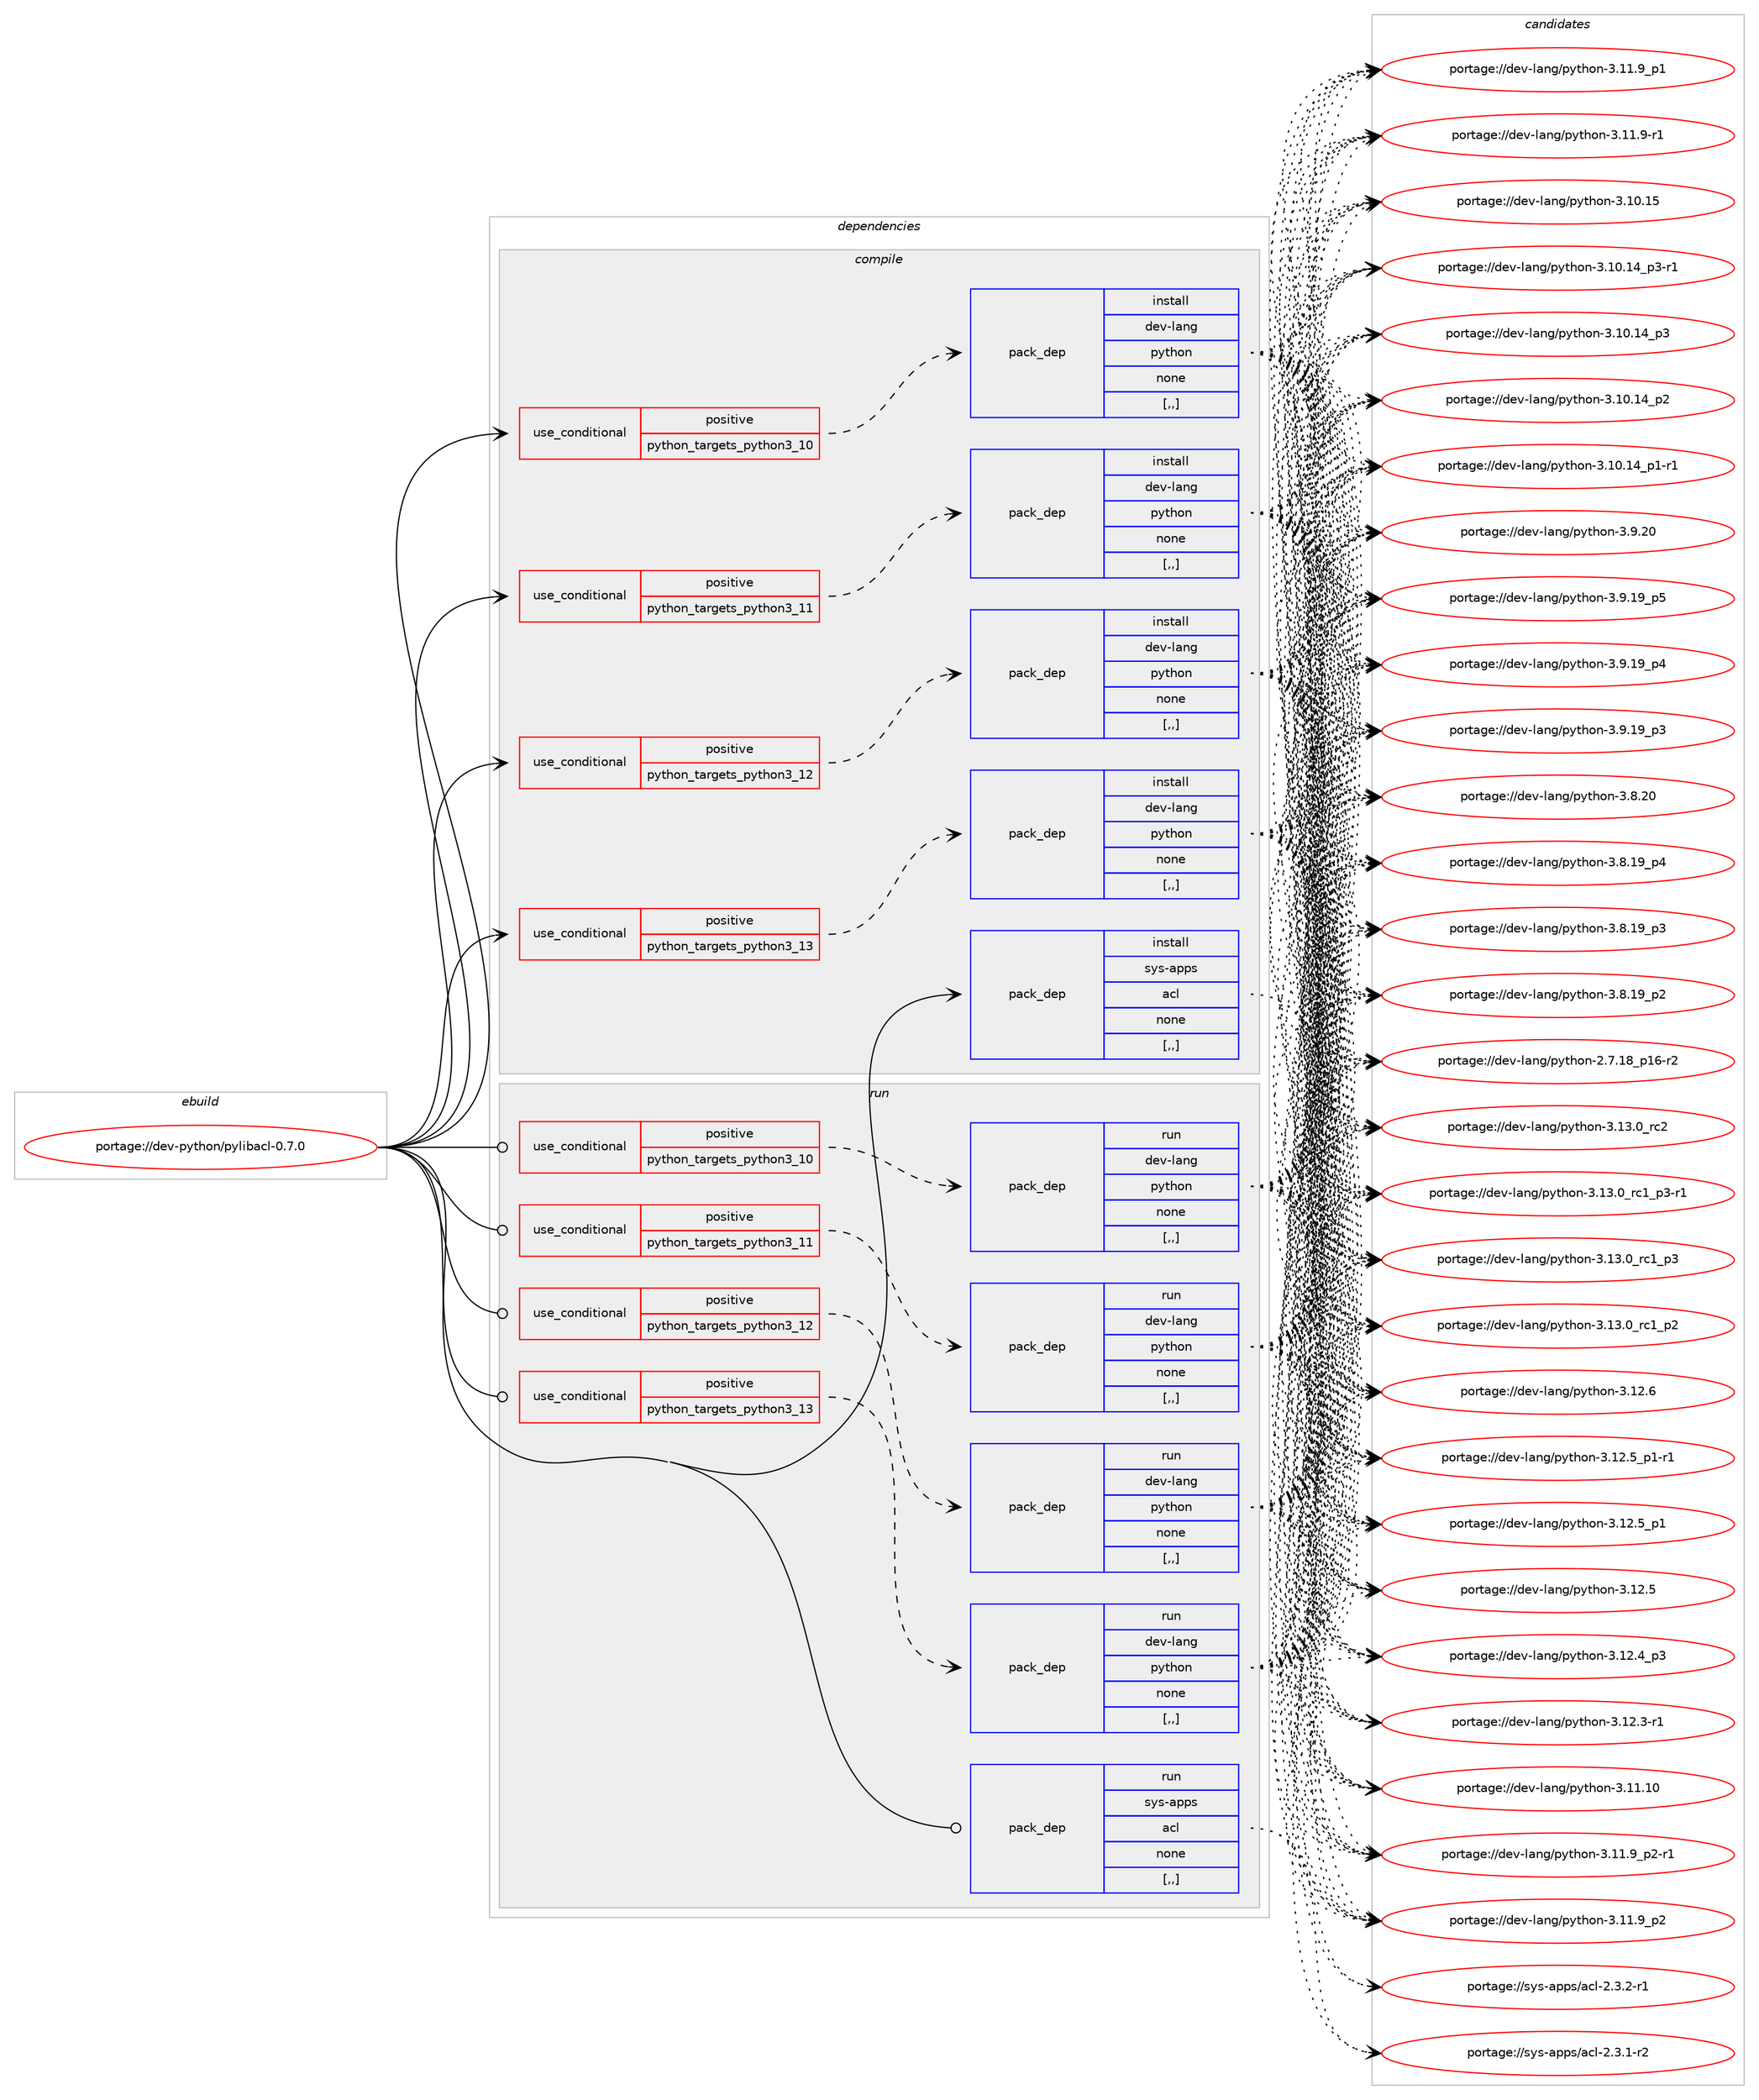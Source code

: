 digraph prolog {

# *************
# Graph options
# *************

newrank=true;
concentrate=true;
compound=true;
graph [rankdir=LR,fontname=Helvetica,fontsize=10,ranksep=1.5];#, ranksep=2.5, nodesep=0.2];
edge  [arrowhead=vee];
node  [fontname=Helvetica,fontsize=10];

# **********
# The ebuild
# **********

subgraph cluster_leftcol {
color=gray;
label=<<i>ebuild</i>>;
id [label="portage://dev-python/pylibacl-0.7.0", color=red, width=4, href="../dev-python/pylibacl-0.7.0.svg"];
}

# ****************
# The dependencies
# ****************

subgraph cluster_midcol {
color=gray;
label=<<i>dependencies</i>>;
subgraph cluster_compile {
fillcolor="#eeeeee";
style=filled;
label=<<i>compile</i>>;
subgraph cond167613 {
dependency651881 [label=<<TABLE BORDER="0" CELLBORDER="1" CELLSPACING="0" CELLPADDING="4"><TR><TD ROWSPAN="3" CELLPADDING="10">use_conditional</TD></TR><TR><TD>positive</TD></TR><TR><TD>python_targets_python3_10</TD></TR></TABLE>>, shape=none, color=red];
subgraph pack479439 {
dependency651882 [label=<<TABLE BORDER="0" CELLBORDER="1" CELLSPACING="0" CELLPADDING="4" WIDTH="220"><TR><TD ROWSPAN="6" CELLPADDING="30">pack_dep</TD></TR><TR><TD WIDTH="110">install</TD></TR><TR><TD>dev-lang</TD></TR><TR><TD>python</TD></TR><TR><TD>none</TD></TR><TR><TD>[,,]</TD></TR></TABLE>>, shape=none, color=blue];
}
dependency651881:e -> dependency651882:w [weight=20,style="dashed",arrowhead="vee"];
}
id:e -> dependency651881:w [weight=20,style="solid",arrowhead="vee"];
subgraph cond167614 {
dependency651883 [label=<<TABLE BORDER="0" CELLBORDER="1" CELLSPACING="0" CELLPADDING="4"><TR><TD ROWSPAN="3" CELLPADDING="10">use_conditional</TD></TR><TR><TD>positive</TD></TR><TR><TD>python_targets_python3_11</TD></TR></TABLE>>, shape=none, color=red];
subgraph pack479440 {
dependency651884 [label=<<TABLE BORDER="0" CELLBORDER="1" CELLSPACING="0" CELLPADDING="4" WIDTH="220"><TR><TD ROWSPAN="6" CELLPADDING="30">pack_dep</TD></TR><TR><TD WIDTH="110">install</TD></TR><TR><TD>dev-lang</TD></TR><TR><TD>python</TD></TR><TR><TD>none</TD></TR><TR><TD>[,,]</TD></TR></TABLE>>, shape=none, color=blue];
}
dependency651883:e -> dependency651884:w [weight=20,style="dashed",arrowhead="vee"];
}
id:e -> dependency651883:w [weight=20,style="solid",arrowhead="vee"];
subgraph cond167615 {
dependency651885 [label=<<TABLE BORDER="0" CELLBORDER="1" CELLSPACING="0" CELLPADDING="4"><TR><TD ROWSPAN="3" CELLPADDING="10">use_conditional</TD></TR><TR><TD>positive</TD></TR><TR><TD>python_targets_python3_12</TD></TR></TABLE>>, shape=none, color=red];
subgraph pack479441 {
dependency651886 [label=<<TABLE BORDER="0" CELLBORDER="1" CELLSPACING="0" CELLPADDING="4" WIDTH="220"><TR><TD ROWSPAN="6" CELLPADDING="30">pack_dep</TD></TR><TR><TD WIDTH="110">install</TD></TR><TR><TD>dev-lang</TD></TR><TR><TD>python</TD></TR><TR><TD>none</TD></TR><TR><TD>[,,]</TD></TR></TABLE>>, shape=none, color=blue];
}
dependency651885:e -> dependency651886:w [weight=20,style="dashed",arrowhead="vee"];
}
id:e -> dependency651885:w [weight=20,style="solid",arrowhead="vee"];
subgraph cond167616 {
dependency651887 [label=<<TABLE BORDER="0" CELLBORDER="1" CELLSPACING="0" CELLPADDING="4"><TR><TD ROWSPAN="3" CELLPADDING="10">use_conditional</TD></TR><TR><TD>positive</TD></TR><TR><TD>python_targets_python3_13</TD></TR></TABLE>>, shape=none, color=red];
subgraph pack479442 {
dependency651888 [label=<<TABLE BORDER="0" CELLBORDER="1" CELLSPACING="0" CELLPADDING="4" WIDTH="220"><TR><TD ROWSPAN="6" CELLPADDING="30">pack_dep</TD></TR><TR><TD WIDTH="110">install</TD></TR><TR><TD>dev-lang</TD></TR><TR><TD>python</TD></TR><TR><TD>none</TD></TR><TR><TD>[,,]</TD></TR></TABLE>>, shape=none, color=blue];
}
dependency651887:e -> dependency651888:w [weight=20,style="dashed",arrowhead="vee"];
}
id:e -> dependency651887:w [weight=20,style="solid",arrowhead="vee"];
subgraph pack479443 {
dependency651889 [label=<<TABLE BORDER="0" CELLBORDER="1" CELLSPACING="0" CELLPADDING="4" WIDTH="220"><TR><TD ROWSPAN="6" CELLPADDING="30">pack_dep</TD></TR><TR><TD WIDTH="110">install</TD></TR><TR><TD>sys-apps</TD></TR><TR><TD>acl</TD></TR><TR><TD>none</TD></TR><TR><TD>[,,]</TD></TR></TABLE>>, shape=none, color=blue];
}
id:e -> dependency651889:w [weight=20,style="solid",arrowhead="vee"];
}
subgraph cluster_compileandrun {
fillcolor="#eeeeee";
style=filled;
label=<<i>compile and run</i>>;
}
subgraph cluster_run {
fillcolor="#eeeeee";
style=filled;
label=<<i>run</i>>;
subgraph cond167617 {
dependency651890 [label=<<TABLE BORDER="0" CELLBORDER="1" CELLSPACING="0" CELLPADDING="4"><TR><TD ROWSPAN="3" CELLPADDING="10">use_conditional</TD></TR><TR><TD>positive</TD></TR><TR><TD>python_targets_python3_10</TD></TR></TABLE>>, shape=none, color=red];
subgraph pack479444 {
dependency651891 [label=<<TABLE BORDER="0" CELLBORDER="1" CELLSPACING="0" CELLPADDING="4" WIDTH="220"><TR><TD ROWSPAN="6" CELLPADDING="30">pack_dep</TD></TR><TR><TD WIDTH="110">run</TD></TR><TR><TD>dev-lang</TD></TR><TR><TD>python</TD></TR><TR><TD>none</TD></TR><TR><TD>[,,]</TD></TR></TABLE>>, shape=none, color=blue];
}
dependency651890:e -> dependency651891:w [weight=20,style="dashed",arrowhead="vee"];
}
id:e -> dependency651890:w [weight=20,style="solid",arrowhead="odot"];
subgraph cond167618 {
dependency651892 [label=<<TABLE BORDER="0" CELLBORDER="1" CELLSPACING="0" CELLPADDING="4"><TR><TD ROWSPAN="3" CELLPADDING="10">use_conditional</TD></TR><TR><TD>positive</TD></TR><TR><TD>python_targets_python3_11</TD></TR></TABLE>>, shape=none, color=red];
subgraph pack479445 {
dependency651893 [label=<<TABLE BORDER="0" CELLBORDER="1" CELLSPACING="0" CELLPADDING="4" WIDTH="220"><TR><TD ROWSPAN="6" CELLPADDING="30">pack_dep</TD></TR><TR><TD WIDTH="110">run</TD></TR><TR><TD>dev-lang</TD></TR><TR><TD>python</TD></TR><TR><TD>none</TD></TR><TR><TD>[,,]</TD></TR></TABLE>>, shape=none, color=blue];
}
dependency651892:e -> dependency651893:w [weight=20,style="dashed",arrowhead="vee"];
}
id:e -> dependency651892:w [weight=20,style="solid",arrowhead="odot"];
subgraph cond167619 {
dependency651894 [label=<<TABLE BORDER="0" CELLBORDER="1" CELLSPACING="0" CELLPADDING="4"><TR><TD ROWSPAN="3" CELLPADDING="10">use_conditional</TD></TR><TR><TD>positive</TD></TR><TR><TD>python_targets_python3_12</TD></TR></TABLE>>, shape=none, color=red];
subgraph pack479446 {
dependency651895 [label=<<TABLE BORDER="0" CELLBORDER="1" CELLSPACING="0" CELLPADDING="4" WIDTH="220"><TR><TD ROWSPAN="6" CELLPADDING="30">pack_dep</TD></TR><TR><TD WIDTH="110">run</TD></TR><TR><TD>dev-lang</TD></TR><TR><TD>python</TD></TR><TR><TD>none</TD></TR><TR><TD>[,,]</TD></TR></TABLE>>, shape=none, color=blue];
}
dependency651894:e -> dependency651895:w [weight=20,style="dashed",arrowhead="vee"];
}
id:e -> dependency651894:w [weight=20,style="solid",arrowhead="odot"];
subgraph cond167620 {
dependency651896 [label=<<TABLE BORDER="0" CELLBORDER="1" CELLSPACING="0" CELLPADDING="4"><TR><TD ROWSPAN="3" CELLPADDING="10">use_conditional</TD></TR><TR><TD>positive</TD></TR><TR><TD>python_targets_python3_13</TD></TR></TABLE>>, shape=none, color=red];
subgraph pack479447 {
dependency651897 [label=<<TABLE BORDER="0" CELLBORDER="1" CELLSPACING="0" CELLPADDING="4" WIDTH="220"><TR><TD ROWSPAN="6" CELLPADDING="30">pack_dep</TD></TR><TR><TD WIDTH="110">run</TD></TR><TR><TD>dev-lang</TD></TR><TR><TD>python</TD></TR><TR><TD>none</TD></TR><TR><TD>[,,]</TD></TR></TABLE>>, shape=none, color=blue];
}
dependency651896:e -> dependency651897:w [weight=20,style="dashed",arrowhead="vee"];
}
id:e -> dependency651896:w [weight=20,style="solid",arrowhead="odot"];
subgraph pack479448 {
dependency651898 [label=<<TABLE BORDER="0" CELLBORDER="1" CELLSPACING="0" CELLPADDING="4" WIDTH="220"><TR><TD ROWSPAN="6" CELLPADDING="30">pack_dep</TD></TR><TR><TD WIDTH="110">run</TD></TR><TR><TD>sys-apps</TD></TR><TR><TD>acl</TD></TR><TR><TD>none</TD></TR><TR><TD>[,,]</TD></TR></TABLE>>, shape=none, color=blue];
}
id:e -> dependency651898:w [weight=20,style="solid",arrowhead="odot"];
}
}

# **************
# The candidates
# **************

subgraph cluster_choices {
rank=same;
color=gray;
label=<<i>candidates</i>>;

subgraph choice479439 {
color=black;
nodesep=1;
choice10010111845108971101034711212111610411111045514649514648951149950 [label="portage://dev-lang/python-3.13.0_rc2", color=red, width=4,href="../dev-lang/python-3.13.0_rc2.svg"];
choice1001011184510897110103471121211161041111104551464951464895114994995112514511449 [label="portage://dev-lang/python-3.13.0_rc1_p3-r1", color=red, width=4,href="../dev-lang/python-3.13.0_rc1_p3-r1.svg"];
choice100101118451089711010347112121116104111110455146495146489511499499511251 [label="portage://dev-lang/python-3.13.0_rc1_p3", color=red, width=4,href="../dev-lang/python-3.13.0_rc1_p3.svg"];
choice100101118451089711010347112121116104111110455146495146489511499499511250 [label="portage://dev-lang/python-3.13.0_rc1_p2", color=red, width=4,href="../dev-lang/python-3.13.0_rc1_p2.svg"];
choice10010111845108971101034711212111610411111045514649504654 [label="portage://dev-lang/python-3.12.6", color=red, width=4,href="../dev-lang/python-3.12.6.svg"];
choice1001011184510897110103471121211161041111104551464950465395112494511449 [label="portage://dev-lang/python-3.12.5_p1-r1", color=red, width=4,href="../dev-lang/python-3.12.5_p1-r1.svg"];
choice100101118451089711010347112121116104111110455146495046539511249 [label="portage://dev-lang/python-3.12.5_p1", color=red, width=4,href="../dev-lang/python-3.12.5_p1.svg"];
choice10010111845108971101034711212111610411111045514649504653 [label="portage://dev-lang/python-3.12.5", color=red, width=4,href="../dev-lang/python-3.12.5.svg"];
choice100101118451089711010347112121116104111110455146495046529511251 [label="portage://dev-lang/python-3.12.4_p3", color=red, width=4,href="../dev-lang/python-3.12.4_p3.svg"];
choice100101118451089711010347112121116104111110455146495046514511449 [label="portage://dev-lang/python-3.12.3-r1", color=red, width=4,href="../dev-lang/python-3.12.3-r1.svg"];
choice1001011184510897110103471121211161041111104551464949464948 [label="portage://dev-lang/python-3.11.10", color=red, width=4,href="../dev-lang/python-3.11.10.svg"];
choice1001011184510897110103471121211161041111104551464949465795112504511449 [label="portage://dev-lang/python-3.11.9_p2-r1", color=red, width=4,href="../dev-lang/python-3.11.9_p2-r1.svg"];
choice100101118451089711010347112121116104111110455146494946579511250 [label="portage://dev-lang/python-3.11.9_p2", color=red, width=4,href="../dev-lang/python-3.11.9_p2.svg"];
choice100101118451089711010347112121116104111110455146494946579511249 [label="portage://dev-lang/python-3.11.9_p1", color=red, width=4,href="../dev-lang/python-3.11.9_p1.svg"];
choice100101118451089711010347112121116104111110455146494946574511449 [label="portage://dev-lang/python-3.11.9-r1", color=red, width=4,href="../dev-lang/python-3.11.9-r1.svg"];
choice1001011184510897110103471121211161041111104551464948464953 [label="portage://dev-lang/python-3.10.15", color=red, width=4,href="../dev-lang/python-3.10.15.svg"];
choice100101118451089711010347112121116104111110455146494846495295112514511449 [label="portage://dev-lang/python-3.10.14_p3-r1", color=red, width=4,href="../dev-lang/python-3.10.14_p3-r1.svg"];
choice10010111845108971101034711212111610411111045514649484649529511251 [label="portage://dev-lang/python-3.10.14_p3", color=red, width=4,href="../dev-lang/python-3.10.14_p3.svg"];
choice10010111845108971101034711212111610411111045514649484649529511250 [label="portage://dev-lang/python-3.10.14_p2", color=red, width=4,href="../dev-lang/python-3.10.14_p2.svg"];
choice100101118451089711010347112121116104111110455146494846495295112494511449 [label="portage://dev-lang/python-3.10.14_p1-r1", color=red, width=4,href="../dev-lang/python-3.10.14_p1-r1.svg"];
choice10010111845108971101034711212111610411111045514657465048 [label="portage://dev-lang/python-3.9.20", color=red, width=4,href="../dev-lang/python-3.9.20.svg"];
choice100101118451089711010347112121116104111110455146574649579511253 [label="portage://dev-lang/python-3.9.19_p5", color=red, width=4,href="../dev-lang/python-3.9.19_p5.svg"];
choice100101118451089711010347112121116104111110455146574649579511252 [label="portage://dev-lang/python-3.9.19_p4", color=red, width=4,href="../dev-lang/python-3.9.19_p4.svg"];
choice100101118451089711010347112121116104111110455146574649579511251 [label="portage://dev-lang/python-3.9.19_p3", color=red, width=4,href="../dev-lang/python-3.9.19_p3.svg"];
choice10010111845108971101034711212111610411111045514656465048 [label="portage://dev-lang/python-3.8.20", color=red, width=4,href="../dev-lang/python-3.8.20.svg"];
choice100101118451089711010347112121116104111110455146564649579511252 [label="portage://dev-lang/python-3.8.19_p4", color=red, width=4,href="../dev-lang/python-3.8.19_p4.svg"];
choice100101118451089711010347112121116104111110455146564649579511251 [label="portage://dev-lang/python-3.8.19_p3", color=red, width=4,href="../dev-lang/python-3.8.19_p3.svg"];
choice100101118451089711010347112121116104111110455146564649579511250 [label="portage://dev-lang/python-3.8.19_p2", color=red, width=4,href="../dev-lang/python-3.8.19_p2.svg"];
choice100101118451089711010347112121116104111110455046554649569511249544511450 [label="portage://dev-lang/python-2.7.18_p16-r2", color=red, width=4,href="../dev-lang/python-2.7.18_p16-r2.svg"];
dependency651882:e -> choice10010111845108971101034711212111610411111045514649514648951149950:w [style=dotted,weight="100"];
dependency651882:e -> choice1001011184510897110103471121211161041111104551464951464895114994995112514511449:w [style=dotted,weight="100"];
dependency651882:e -> choice100101118451089711010347112121116104111110455146495146489511499499511251:w [style=dotted,weight="100"];
dependency651882:e -> choice100101118451089711010347112121116104111110455146495146489511499499511250:w [style=dotted,weight="100"];
dependency651882:e -> choice10010111845108971101034711212111610411111045514649504654:w [style=dotted,weight="100"];
dependency651882:e -> choice1001011184510897110103471121211161041111104551464950465395112494511449:w [style=dotted,weight="100"];
dependency651882:e -> choice100101118451089711010347112121116104111110455146495046539511249:w [style=dotted,weight="100"];
dependency651882:e -> choice10010111845108971101034711212111610411111045514649504653:w [style=dotted,weight="100"];
dependency651882:e -> choice100101118451089711010347112121116104111110455146495046529511251:w [style=dotted,weight="100"];
dependency651882:e -> choice100101118451089711010347112121116104111110455146495046514511449:w [style=dotted,weight="100"];
dependency651882:e -> choice1001011184510897110103471121211161041111104551464949464948:w [style=dotted,weight="100"];
dependency651882:e -> choice1001011184510897110103471121211161041111104551464949465795112504511449:w [style=dotted,weight="100"];
dependency651882:e -> choice100101118451089711010347112121116104111110455146494946579511250:w [style=dotted,weight="100"];
dependency651882:e -> choice100101118451089711010347112121116104111110455146494946579511249:w [style=dotted,weight="100"];
dependency651882:e -> choice100101118451089711010347112121116104111110455146494946574511449:w [style=dotted,weight="100"];
dependency651882:e -> choice1001011184510897110103471121211161041111104551464948464953:w [style=dotted,weight="100"];
dependency651882:e -> choice100101118451089711010347112121116104111110455146494846495295112514511449:w [style=dotted,weight="100"];
dependency651882:e -> choice10010111845108971101034711212111610411111045514649484649529511251:w [style=dotted,weight="100"];
dependency651882:e -> choice10010111845108971101034711212111610411111045514649484649529511250:w [style=dotted,weight="100"];
dependency651882:e -> choice100101118451089711010347112121116104111110455146494846495295112494511449:w [style=dotted,weight="100"];
dependency651882:e -> choice10010111845108971101034711212111610411111045514657465048:w [style=dotted,weight="100"];
dependency651882:e -> choice100101118451089711010347112121116104111110455146574649579511253:w [style=dotted,weight="100"];
dependency651882:e -> choice100101118451089711010347112121116104111110455146574649579511252:w [style=dotted,weight="100"];
dependency651882:e -> choice100101118451089711010347112121116104111110455146574649579511251:w [style=dotted,weight="100"];
dependency651882:e -> choice10010111845108971101034711212111610411111045514656465048:w [style=dotted,weight="100"];
dependency651882:e -> choice100101118451089711010347112121116104111110455146564649579511252:w [style=dotted,weight="100"];
dependency651882:e -> choice100101118451089711010347112121116104111110455146564649579511251:w [style=dotted,weight="100"];
dependency651882:e -> choice100101118451089711010347112121116104111110455146564649579511250:w [style=dotted,weight="100"];
dependency651882:e -> choice100101118451089711010347112121116104111110455046554649569511249544511450:w [style=dotted,weight="100"];
}
subgraph choice479440 {
color=black;
nodesep=1;
choice10010111845108971101034711212111610411111045514649514648951149950 [label="portage://dev-lang/python-3.13.0_rc2", color=red, width=4,href="../dev-lang/python-3.13.0_rc2.svg"];
choice1001011184510897110103471121211161041111104551464951464895114994995112514511449 [label="portage://dev-lang/python-3.13.0_rc1_p3-r1", color=red, width=4,href="../dev-lang/python-3.13.0_rc1_p3-r1.svg"];
choice100101118451089711010347112121116104111110455146495146489511499499511251 [label="portage://dev-lang/python-3.13.0_rc1_p3", color=red, width=4,href="../dev-lang/python-3.13.0_rc1_p3.svg"];
choice100101118451089711010347112121116104111110455146495146489511499499511250 [label="portage://dev-lang/python-3.13.0_rc1_p2", color=red, width=4,href="../dev-lang/python-3.13.0_rc1_p2.svg"];
choice10010111845108971101034711212111610411111045514649504654 [label="portage://dev-lang/python-3.12.6", color=red, width=4,href="../dev-lang/python-3.12.6.svg"];
choice1001011184510897110103471121211161041111104551464950465395112494511449 [label="portage://dev-lang/python-3.12.5_p1-r1", color=red, width=4,href="../dev-lang/python-3.12.5_p1-r1.svg"];
choice100101118451089711010347112121116104111110455146495046539511249 [label="portage://dev-lang/python-3.12.5_p1", color=red, width=4,href="../dev-lang/python-3.12.5_p1.svg"];
choice10010111845108971101034711212111610411111045514649504653 [label="portage://dev-lang/python-3.12.5", color=red, width=4,href="../dev-lang/python-3.12.5.svg"];
choice100101118451089711010347112121116104111110455146495046529511251 [label="portage://dev-lang/python-3.12.4_p3", color=red, width=4,href="../dev-lang/python-3.12.4_p3.svg"];
choice100101118451089711010347112121116104111110455146495046514511449 [label="portage://dev-lang/python-3.12.3-r1", color=red, width=4,href="../dev-lang/python-3.12.3-r1.svg"];
choice1001011184510897110103471121211161041111104551464949464948 [label="portage://dev-lang/python-3.11.10", color=red, width=4,href="../dev-lang/python-3.11.10.svg"];
choice1001011184510897110103471121211161041111104551464949465795112504511449 [label="portage://dev-lang/python-3.11.9_p2-r1", color=red, width=4,href="../dev-lang/python-3.11.9_p2-r1.svg"];
choice100101118451089711010347112121116104111110455146494946579511250 [label="portage://dev-lang/python-3.11.9_p2", color=red, width=4,href="../dev-lang/python-3.11.9_p2.svg"];
choice100101118451089711010347112121116104111110455146494946579511249 [label="portage://dev-lang/python-3.11.9_p1", color=red, width=4,href="../dev-lang/python-3.11.9_p1.svg"];
choice100101118451089711010347112121116104111110455146494946574511449 [label="portage://dev-lang/python-3.11.9-r1", color=red, width=4,href="../dev-lang/python-3.11.9-r1.svg"];
choice1001011184510897110103471121211161041111104551464948464953 [label="portage://dev-lang/python-3.10.15", color=red, width=4,href="../dev-lang/python-3.10.15.svg"];
choice100101118451089711010347112121116104111110455146494846495295112514511449 [label="portage://dev-lang/python-3.10.14_p3-r1", color=red, width=4,href="../dev-lang/python-3.10.14_p3-r1.svg"];
choice10010111845108971101034711212111610411111045514649484649529511251 [label="portage://dev-lang/python-3.10.14_p3", color=red, width=4,href="../dev-lang/python-3.10.14_p3.svg"];
choice10010111845108971101034711212111610411111045514649484649529511250 [label="portage://dev-lang/python-3.10.14_p2", color=red, width=4,href="../dev-lang/python-3.10.14_p2.svg"];
choice100101118451089711010347112121116104111110455146494846495295112494511449 [label="portage://dev-lang/python-3.10.14_p1-r1", color=red, width=4,href="../dev-lang/python-3.10.14_p1-r1.svg"];
choice10010111845108971101034711212111610411111045514657465048 [label="portage://dev-lang/python-3.9.20", color=red, width=4,href="../dev-lang/python-3.9.20.svg"];
choice100101118451089711010347112121116104111110455146574649579511253 [label="portage://dev-lang/python-3.9.19_p5", color=red, width=4,href="../dev-lang/python-3.9.19_p5.svg"];
choice100101118451089711010347112121116104111110455146574649579511252 [label="portage://dev-lang/python-3.9.19_p4", color=red, width=4,href="../dev-lang/python-3.9.19_p4.svg"];
choice100101118451089711010347112121116104111110455146574649579511251 [label="portage://dev-lang/python-3.9.19_p3", color=red, width=4,href="../dev-lang/python-3.9.19_p3.svg"];
choice10010111845108971101034711212111610411111045514656465048 [label="portage://dev-lang/python-3.8.20", color=red, width=4,href="../dev-lang/python-3.8.20.svg"];
choice100101118451089711010347112121116104111110455146564649579511252 [label="portage://dev-lang/python-3.8.19_p4", color=red, width=4,href="../dev-lang/python-3.8.19_p4.svg"];
choice100101118451089711010347112121116104111110455146564649579511251 [label="portage://dev-lang/python-3.8.19_p3", color=red, width=4,href="../dev-lang/python-3.8.19_p3.svg"];
choice100101118451089711010347112121116104111110455146564649579511250 [label="portage://dev-lang/python-3.8.19_p2", color=red, width=4,href="../dev-lang/python-3.8.19_p2.svg"];
choice100101118451089711010347112121116104111110455046554649569511249544511450 [label="portage://dev-lang/python-2.7.18_p16-r2", color=red, width=4,href="../dev-lang/python-2.7.18_p16-r2.svg"];
dependency651884:e -> choice10010111845108971101034711212111610411111045514649514648951149950:w [style=dotted,weight="100"];
dependency651884:e -> choice1001011184510897110103471121211161041111104551464951464895114994995112514511449:w [style=dotted,weight="100"];
dependency651884:e -> choice100101118451089711010347112121116104111110455146495146489511499499511251:w [style=dotted,weight="100"];
dependency651884:e -> choice100101118451089711010347112121116104111110455146495146489511499499511250:w [style=dotted,weight="100"];
dependency651884:e -> choice10010111845108971101034711212111610411111045514649504654:w [style=dotted,weight="100"];
dependency651884:e -> choice1001011184510897110103471121211161041111104551464950465395112494511449:w [style=dotted,weight="100"];
dependency651884:e -> choice100101118451089711010347112121116104111110455146495046539511249:w [style=dotted,weight="100"];
dependency651884:e -> choice10010111845108971101034711212111610411111045514649504653:w [style=dotted,weight="100"];
dependency651884:e -> choice100101118451089711010347112121116104111110455146495046529511251:w [style=dotted,weight="100"];
dependency651884:e -> choice100101118451089711010347112121116104111110455146495046514511449:w [style=dotted,weight="100"];
dependency651884:e -> choice1001011184510897110103471121211161041111104551464949464948:w [style=dotted,weight="100"];
dependency651884:e -> choice1001011184510897110103471121211161041111104551464949465795112504511449:w [style=dotted,weight="100"];
dependency651884:e -> choice100101118451089711010347112121116104111110455146494946579511250:w [style=dotted,weight="100"];
dependency651884:e -> choice100101118451089711010347112121116104111110455146494946579511249:w [style=dotted,weight="100"];
dependency651884:e -> choice100101118451089711010347112121116104111110455146494946574511449:w [style=dotted,weight="100"];
dependency651884:e -> choice1001011184510897110103471121211161041111104551464948464953:w [style=dotted,weight="100"];
dependency651884:e -> choice100101118451089711010347112121116104111110455146494846495295112514511449:w [style=dotted,weight="100"];
dependency651884:e -> choice10010111845108971101034711212111610411111045514649484649529511251:w [style=dotted,weight="100"];
dependency651884:e -> choice10010111845108971101034711212111610411111045514649484649529511250:w [style=dotted,weight="100"];
dependency651884:e -> choice100101118451089711010347112121116104111110455146494846495295112494511449:w [style=dotted,weight="100"];
dependency651884:e -> choice10010111845108971101034711212111610411111045514657465048:w [style=dotted,weight="100"];
dependency651884:e -> choice100101118451089711010347112121116104111110455146574649579511253:w [style=dotted,weight="100"];
dependency651884:e -> choice100101118451089711010347112121116104111110455146574649579511252:w [style=dotted,weight="100"];
dependency651884:e -> choice100101118451089711010347112121116104111110455146574649579511251:w [style=dotted,weight="100"];
dependency651884:e -> choice10010111845108971101034711212111610411111045514656465048:w [style=dotted,weight="100"];
dependency651884:e -> choice100101118451089711010347112121116104111110455146564649579511252:w [style=dotted,weight="100"];
dependency651884:e -> choice100101118451089711010347112121116104111110455146564649579511251:w [style=dotted,weight="100"];
dependency651884:e -> choice100101118451089711010347112121116104111110455146564649579511250:w [style=dotted,weight="100"];
dependency651884:e -> choice100101118451089711010347112121116104111110455046554649569511249544511450:w [style=dotted,weight="100"];
}
subgraph choice479441 {
color=black;
nodesep=1;
choice10010111845108971101034711212111610411111045514649514648951149950 [label="portage://dev-lang/python-3.13.0_rc2", color=red, width=4,href="../dev-lang/python-3.13.0_rc2.svg"];
choice1001011184510897110103471121211161041111104551464951464895114994995112514511449 [label="portage://dev-lang/python-3.13.0_rc1_p3-r1", color=red, width=4,href="../dev-lang/python-3.13.0_rc1_p3-r1.svg"];
choice100101118451089711010347112121116104111110455146495146489511499499511251 [label="portage://dev-lang/python-3.13.0_rc1_p3", color=red, width=4,href="../dev-lang/python-3.13.0_rc1_p3.svg"];
choice100101118451089711010347112121116104111110455146495146489511499499511250 [label="portage://dev-lang/python-3.13.0_rc1_p2", color=red, width=4,href="../dev-lang/python-3.13.0_rc1_p2.svg"];
choice10010111845108971101034711212111610411111045514649504654 [label="portage://dev-lang/python-3.12.6", color=red, width=4,href="../dev-lang/python-3.12.6.svg"];
choice1001011184510897110103471121211161041111104551464950465395112494511449 [label="portage://dev-lang/python-3.12.5_p1-r1", color=red, width=4,href="../dev-lang/python-3.12.5_p1-r1.svg"];
choice100101118451089711010347112121116104111110455146495046539511249 [label="portage://dev-lang/python-3.12.5_p1", color=red, width=4,href="../dev-lang/python-3.12.5_p1.svg"];
choice10010111845108971101034711212111610411111045514649504653 [label="portage://dev-lang/python-3.12.5", color=red, width=4,href="../dev-lang/python-3.12.5.svg"];
choice100101118451089711010347112121116104111110455146495046529511251 [label="portage://dev-lang/python-3.12.4_p3", color=red, width=4,href="../dev-lang/python-3.12.4_p3.svg"];
choice100101118451089711010347112121116104111110455146495046514511449 [label="portage://dev-lang/python-3.12.3-r1", color=red, width=4,href="../dev-lang/python-3.12.3-r1.svg"];
choice1001011184510897110103471121211161041111104551464949464948 [label="portage://dev-lang/python-3.11.10", color=red, width=4,href="../dev-lang/python-3.11.10.svg"];
choice1001011184510897110103471121211161041111104551464949465795112504511449 [label="portage://dev-lang/python-3.11.9_p2-r1", color=red, width=4,href="../dev-lang/python-3.11.9_p2-r1.svg"];
choice100101118451089711010347112121116104111110455146494946579511250 [label="portage://dev-lang/python-3.11.9_p2", color=red, width=4,href="../dev-lang/python-3.11.9_p2.svg"];
choice100101118451089711010347112121116104111110455146494946579511249 [label="portage://dev-lang/python-3.11.9_p1", color=red, width=4,href="../dev-lang/python-3.11.9_p1.svg"];
choice100101118451089711010347112121116104111110455146494946574511449 [label="portage://dev-lang/python-3.11.9-r1", color=red, width=4,href="../dev-lang/python-3.11.9-r1.svg"];
choice1001011184510897110103471121211161041111104551464948464953 [label="portage://dev-lang/python-3.10.15", color=red, width=4,href="../dev-lang/python-3.10.15.svg"];
choice100101118451089711010347112121116104111110455146494846495295112514511449 [label="portage://dev-lang/python-3.10.14_p3-r1", color=red, width=4,href="../dev-lang/python-3.10.14_p3-r1.svg"];
choice10010111845108971101034711212111610411111045514649484649529511251 [label="portage://dev-lang/python-3.10.14_p3", color=red, width=4,href="../dev-lang/python-3.10.14_p3.svg"];
choice10010111845108971101034711212111610411111045514649484649529511250 [label="portage://dev-lang/python-3.10.14_p2", color=red, width=4,href="../dev-lang/python-3.10.14_p2.svg"];
choice100101118451089711010347112121116104111110455146494846495295112494511449 [label="portage://dev-lang/python-3.10.14_p1-r1", color=red, width=4,href="../dev-lang/python-3.10.14_p1-r1.svg"];
choice10010111845108971101034711212111610411111045514657465048 [label="portage://dev-lang/python-3.9.20", color=red, width=4,href="../dev-lang/python-3.9.20.svg"];
choice100101118451089711010347112121116104111110455146574649579511253 [label="portage://dev-lang/python-3.9.19_p5", color=red, width=4,href="../dev-lang/python-3.9.19_p5.svg"];
choice100101118451089711010347112121116104111110455146574649579511252 [label="portage://dev-lang/python-3.9.19_p4", color=red, width=4,href="../dev-lang/python-3.9.19_p4.svg"];
choice100101118451089711010347112121116104111110455146574649579511251 [label="portage://dev-lang/python-3.9.19_p3", color=red, width=4,href="../dev-lang/python-3.9.19_p3.svg"];
choice10010111845108971101034711212111610411111045514656465048 [label="portage://dev-lang/python-3.8.20", color=red, width=4,href="../dev-lang/python-3.8.20.svg"];
choice100101118451089711010347112121116104111110455146564649579511252 [label="portage://dev-lang/python-3.8.19_p4", color=red, width=4,href="../dev-lang/python-3.8.19_p4.svg"];
choice100101118451089711010347112121116104111110455146564649579511251 [label="portage://dev-lang/python-3.8.19_p3", color=red, width=4,href="../dev-lang/python-3.8.19_p3.svg"];
choice100101118451089711010347112121116104111110455146564649579511250 [label="portage://dev-lang/python-3.8.19_p2", color=red, width=4,href="../dev-lang/python-3.8.19_p2.svg"];
choice100101118451089711010347112121116104111110455046554649569511249544511450 [label="portage://dev-lang/python-2.7.18_p16-r2", color=red, width=4,href="../dev-lang/python-2.7.18_p16-r2.svg"];
dependency651886:e -> choice10010111845108971101034711212111610411111045514649514648951149950:w [style=dotted,weight="100"];
dependency651886:e -> choice1001011184510897110103471121211161041111104551464951464895114994995112514511449:w [style=dotted,weight="100"];
dependency651886:e -> choice100101118451089711010347112121116104111110455146495146489511499499511251:w [style=dotted,weight="100"];
dependency651886:e -> choice100101118451089711010347112121116104111110455146495146489511499499511250:w [style=dotted,weight="100"];
dependency651886:e -> choice10010111845108971101034711212111610411111045514649504654:w [style=dotted,weight="100"];
dependency651886:e -> choice1001011184510897110103471121211161041111104551464950465395112494511449:w [style=dotted,weight="100"];
dependency651886:e -> choice100101118451089711010347112121116104111110455146495046539511249:w [style=dotted,weight="100"];
dependency651886:e -> choice10010111845108971101034711212111610411111045514649504653:w [style=dotted,weight="100"];
dependency651886:e -> choice100101118451089711010347112121116104111110455146495046529511251:w [style=dotted,weight="100"];
dependency651886:e -> choice100101118451089711010347112121116104111110455146495046514511449:w [style=dotted,weight="100"];
dependency651886:e -> choice1001011184510897110103471121211161041111104551464949464948:w [style=dotted,weight="100"];
dependency651886:e -> choice1001011184510897110103471121211161041111104551464949465795112504511449:w [style=dotted,weight="100"];
dependency651886:e -> choice100101118451089711010347112121116104111110455146494946579511250:w [style=dotted,weight="100"];
dependency651886:e -> choice100101118451089711010347112121116104111110455146494946579511249:w [style=dotted,weight="100"];
dependency651886:e -> choice100101118451089711010347112121116104111110455146494946574511449:w [style=dotted,weight="100"];
dependency651886:e -> choice1001011184510897110103471121211161041111104551464948464953:w [style=dotted,weight="100"];
dependency651886:e -> choice100101118451089711010347112121116104111110455146494846495295112514511449:w [style=dotted,weight="100"];
dependency651886:e -> choice10010111845108971101034711212111610411111045514649484649529511251:w [style=dotted,weight="100"];
dependency651886:e -> choice10010111845108971101034711212111610411111045514649484649529511250:w [style=dotted,weight="100"];
dependency651886:e -> choice100101118451089711010347112121116104111110455146494846495295112494511449:w [style=dotted,weight="100"];
dependency651886:e -> choice10010111845108971101034711212111610411111045514657465048:w [style=dotted,weight="100"];
dependency651886:e -> choice100101118451089711010347112121116104111110455146574649579511253:w [style=dotted,weight="100"];
dependency651886:e -> choice100101118451089711010347112121116104111110455146574649579511252:w [style=dotted,weight="100"];
dependency651886:e -> choice100101118451089711010347112121116104111110455146574649579511251:w [style=dotted,weight="100"];
dependency651886:e -> choice10010111845108971101034711212111610411111045514656465048:w [style=dotted,weight="100"];
dependency651886:e -> choice100101118451089711010347112121116104111110455146564649579511252:w [style=dotted,weight="100"];
dependency651886:e -> choice100101118451089711010347112121116104111110455146564649579511251:w [style=dotted,weight="100"];
dependency651886:e -> choice100101118451089711010347112121116104111110455146564649579511250:w [style=dotted,weight="100"];
dependency651886:e -> choice100101118451089711010347112121116104111110455046554649569511249544511450:w [style=dotted,weight="100"];
}
subgraph choice479442 {
color=black;
nodesep=1;
choice10010111845108971101034711212111610411111045514649514648951149950 [label="portage://dev-lang/python-3.13.0_rc2", color=red, width=4,href="../dev-lang/python-3.13.0_rc2.svg"];
choice1001011184510897110103471121211161041111104551464951464895114994995112514511449 [label="portage://dev-lang/python-3.13.0_rc1_p3-r1", color=red, width=4,href="../dev-lang/python-3.13.0_rc1_p3-r1.svg"];
choice100101118451089711010347112121116104111110455146495146489511499499511251 [label="portage://dev-lang/python-3.13.0_rc1_p3", color=red, width=4,href="../dev-lang/python-3.13.0_rc1_p3.svg"];
choice100101118451089711010347112121116104111110455146495146489511499499511250 [label="portage://dev-lang/python-3.13.0_rc1_p2", color=red, width=4,href="../dev-lang/python-3.13.0_rc1_p2.svg"];
choice10010111845108971101034711212111610411111045514649504654 [label="portage://dev-lang/python-3.12.6", color=red, width=4,href="../dev-lang/python-3.12.6.svg"];
choice1001011184510897110103471121211161041111104551464950465395112494511449 [label="portage://dev-lang/python-3.12.5_p1-r1", color=red, width=4,href="../dev-lang/python-3.12.5_p1-r1.svg"];
choice100101118451089711010347112121116104111110455146495046539511249 [label="portage://dev-lang/python-3.12.5_p1", color=red, width=4,href="../dev-lang/python-3.12.5_p1.svg"];
choice10010111845108971101034711212111610411111045514649504653 [label="portage://dev-lang/python-3.12.5", color=red, width=4,href="../dev-lang/python-3.12.5.svg"];
choice100101118451089711010347112121116104111110455146495046529511251 [label="portage://dev-lang/python-3.12.4_p3", color=red, width=4,href="../dev-lang/python-3.12.4_p3.svg"];
choice100101118451089711010347112121116104111110455146495046514511449 [label="portage://dev-lang/python-3.12.3-r1", color=red, width=4,href="../dev-lang/python-3.12.3-r1.svg"];
choice1001011184510897110103471121211161041111104551464949464948 [label="portage://dev-lang/python-3.11.10", color=red, width=4,href="../dev-lang/python-3.11.10.svg"];
choice1001011184510897110103471121211161041111104551464949465795112504511449 [label="portage://dev-lang/python-3.11.9_p2-r1", color=red, width=4,href="../dev-lang/python-3.11.9_p2-r1.svg"];
choice100101118451089711010347112121116104111110455146494946579511250 [label="portage://dev-lang/python-3.11.9_p2", color=red, width=4,href="../dev-lang/python-3.11.9_p2.svg"];
choice100101118451089711010347112121116104111110455146494946579511249 [label="portage://dev-lang/python-3.11.9_p1", color=red, width=4,href="../dev-lang/python-3.11.9_p1.svg"];
choice100101118451089711010347112121116104111110455146494946574511449 [label="portage://dev-lang/python-3.11.9-r1", color=red, width=4,href="../dev-lang/python-3.11.9-r1.svg"];
choice1001011184510897110103471121211161041111104551464948464953 [label="portage://dev-lang/python-3.10.15", color=red, width=4,href="../dev-lang/python-3.10.15.svg"];
choice100101118451089711010347112121116104111110455146494846495295112514511449 [label="portage://dev-lang/python-3.10.14_p3-r1", color=red, width=4,href="../dev-lang/python-3.10.14_p3-r1.svg"];
choice10010111845108971101034711212111610411111045514649484649529511251 [label="portage://dev-lang/python-3.10.14_p3", color=red, width=4,href="../dev-lang/python-3.10.14_p3.svg"];
choice10010111845108971101034711212111610411111045514649484649529511250 [label="portage://dev-lang/python-3.10.14_p2", color=red, width=4,href="../dev-lang/python-3.10.14_p2.svg"];
choice100101118451089711010347112121116104111110455146494846495295112494511449 [label="portage://dev-lang/python-3.10.14_p1-r1", color=red, width=4,href="../dev-lang/python-3.10.14_p1-r1.svg"];
choice10010111845108971101034711212111610411111045514657465048 [label="portage://dev-lang/python-3.9.20", color=red, width=4,href="../dev-lang/python-3.9.20.svg"];
choice100101118451089711010347112121116104111110455146574649579511253 [label="portage://dev-lang/python-3.9.19_p5", color=red, width=4,href="../dev-lang/python-3.9.19_p5.svg"];
choice100101118451089711010347112121116104111110455146574649579511252 [label="portage://dev-lang/python-3.9.19_p4", color=red, width=4,href="../dev-lang/python-3.9.19_p4.svg"];
choice100101118451089711010347112121116104111110455146574649579511251 [label="portage://dev-lang/python-3.9.19_p3", color=red, width=4,href="../dev-lang/python-3.9.19_p3.svg"];
choice10010111845108971101034711212111610411111045514656465048 [label="portage://dev-lang/python-3.8.20", color=red, width=4,href="../dev-lang/python-3.8.20.svg"];
choice100101118451089711010347112121116104111110455146564649579511252 [label="portage://dev-lang/python-3.8.19_p4", color=red, width=4,href="../dev-lang/python-3.8.19_p4.svg"];
choice100101118451089711010347112121116104111110455146564649579511251 [label="portage://dev-lang/python-3.8.19_p3", color=red, width=4,href="../dev-lang/python-3.8.19_p3.svg"];
choice100101118451089711010347112121116104111110455146564649579511250 [label="portage://dev-lang/python-3.8.19_p2", color=red, width=4,href="../dev-lang/python-3.8.19_p2.svg"];
choice100101118451089711010347112121116104111110455046554649569511249544511450 [label="portage://dev-lang/python-2.7.18_p16-r2", color=red, width=4,href="../dev-lang/python-2.7.18_p16-r2.svg"];
dependency651888:e -> choice10010111845108971101034711212111610411111045514649514648951149950:w [style=dotted,weight="100"];
dependency651888:e -> choice1001011184510897110103471121211161041111104551464951464895114994995112514511449:w [style=dotted,weight="100"];
dependency651888:e -> choice100101118451089711010347112121116104111110455146495146489511499499511251:w [style=dotted,weight="100"];
dependency651888:e -> choice100101118451089711010347112121116104111110455146495146489511499499511250:w [style=dotted,weight="100"];
dependency651888:e -> choice10010111845108971101034711212111610411111045514649504654:w [style=dotted,weight="100"];
dependency651888:e -> choice1001011184510897110103471121211161041111104551464950465395112494511449:w [style=dotted,weight="100"];
dependency651888:e -> choice100101118451089711010347112121116104111110455146495046539511249:w [style=dotted,weight="100"];
dependency651888:e -> choice10010111845108971101034711212111610411111045514649504653:w [style=dotted,weight="100"];
dependency651888:e -> choice100101118451089711010347112121116104111110455146495046529511251:w [style=dotted,weight="100"];
dependency651888:e -> choice100101118451089711010347112121116104111110455146495046514511449:w [style=dotted,weight="100"];
dependency651888:e -> choice1001011184510897110103471121211161041111104551464949464948:w [style=dotted,weight="100"];
dependency651888:e -> choice1001011184510897110103471121211161041111104551464949465795112504511449:w [style=dotted,weight="100"];
dependency651888:e -> choice100101118451089711010347112121116104111110455146494946579511250:w [style=dotted,weight="100"];
dependency651888:e -> choice100101118451089711010347112121116104111110455146494946579511249:w [style=dotted,weight="100"];
dependency651888:e -> choice100101118451089711010347112121116104111110455146494946574511449:w [style=dotted,weight="100"];
dependency651888:e -> choice1001011184510897110103471121211161041111104551464948464953:w [style=dotted,weight="100"];
dependency651888:e -> choice100101118451089711010347112121116104111110455146494846495295112514511449:w [style=dotted,weight="100"];
dependency651888:e -> choice10010111845108971101034711212111610411111045514649484649529511251:w [style=dotted,weight="100"];
dependency651888:e -> choice10010111845108971101034711212111610411111045514649484649529511250:w [style=dotted,weight="100"];
dependency651888:e -> choice100101118451089711010347112121116104111110455146494846495295112494511449:w [style=dotted,weight="100"];
dependency651888:e -> choice10010111845108971101034711212111610411111045514657465048:w [style=dotted,weight="100"];
dependency651888:e -> choice100101118451089711010347112121116104111110455146574649579511253:w [style=dotted,weight="100"];
dependency651888:e -> choice100101118451089711010347112121116104111110455146574649579511252:w [style=dotted,weight="100"];
dependency651888:e -> choice100101118451089711010347112121116104111110455146574649579511251:w [style=dotted,weight="100"];
dependency651888:e -> choice10010111845108971101034711212111610411111045514656465048:w [style=dotted,weight="100"];
dependency651888:e -> choice100101118451089711010347112121116104111110455146564649579511252:w [style=dotted,weight="100"];
dependency651888:e -> choice100101118451089711010347112121116104111110455146564649579511251:w [style=dotted,weight="100"];
dependency651888:e -> choice100101118451089711010347112121116104111110455146564649579511250:w [style=dotted,weight="100"];
dependency651888:e -> choice100101118451089711010347112121116104111110455046554649569511249544511450:w [style=dotted,weight="100"];
}
subgraph choice479443 {
color=black;
nodesep=1;
choice11512111545971121121154797991084550465146504511449 [label="portage://sys-apps/acl-2.3.2-r1", color=red, width=4,href="../sys-apps/acl-2.3.2-r1.svg"];
choice11512111545971121121154797991084550465146494511450 [label="portage://sys-apps/acl-2.3.1-r2", color=red, width=4,href="../sys-apps/acl-2.3.1-r2.svg"];
dependency651889:e -> choice11512111545971121121154797991084550465146504511449:w [style=dotted,weight="100"];
dependency651889:e -> choice11512111545971121121154797991084550465146494511450:w [style=dotted,weight="100"];
}
subgraph choice479444 {
color=black;
nodesep=1;
choice10010111845108971101034711212111610411111045514649514648951149950 [label="portage://dev-lang/python-3.13.0_rc2", color=red, width=4,href="../dev-lang/python-3.13.0_rc2.svg"];
choice1001011184510897110103471121211161041111104551464951464895114994995112514511449 [label="portage://dev-lang/python-3.13.0_rc1_p3-r1", color=red, width=4,href="../dev-lang/python-3.13.0_rc1_p3-r1.svg"];
choice100101118451089711010347112121116104111110455146495146489511499499511251 [label="portage://dev-lang/python-3.13.0_rc1_p3", color=red, width=4,href="../dev-lang/python-3.13.0_rc1_p3.svg"];
choice100101118451089711010347112121116104111110455146495146489511499499511250 [label="portage://dev-lang/python-3.13.0_rc1_p2", color=red, width=4,href="../dev-lang/python-3.13.0_rc1_p2.svg"];
choice10010111845108971101034711212111610411111045514649504654 [label="portage://dev-lang/python-3.12.6", color=red, width=4,href="../dev-lang/python-3.12.6.svg"];
choice1001011184510897110103471121211161041111104551464950465395112494511449 [label="portage://dev-lang/python-3.12.5_p1-r1", color=red, width=4,href="../dev-lang/python-3.12.5_p1-r1.svg"];
choice100101118451089711010347112121116104111110455146495046539511249 [label="portage://dev-lang/python-3.12.5_p1", color=red, width=4,href="../dev-lang/python-3.12.5_p1.svg"];
choice10010111845108971101034711212111610411111045514649504653 [label="portage://dev-lang/python-3.12.5", color=red, width=4,href="../dev-lang/python-3.12.5.svg"];
choice100101118451089711010347112121116104111110455146495046529511251 [label="portage://dev-lang/python-3.12.4_p3", color=red, width=4,href="../dev-lang/python-3.12.4_p3.svg"];
choice100101118451089711010347112121116104111110455146495046514511449 [label="portage://dev-lang/python-3.12.3-r1", color=red, width=4,href="../dev-lang/python-3.12.3-r1.svg"];
choice1001011184510897110103471121211161041111104551464949464948 [label="portage://dev-lang/python-3.11.10", color=red, width=4,href="../dev-lang/python-3.11.10.svg"];
choice1001011184510897110103471121211161041111104551464949465795112504511449 [label="portage://dev-lang/python-3.11.9_p2-r1", color=red, width=4,href="../dev-lang/python-3.11.9_p2-r1.svg"];
choice100101118451089711010347112121116104111110455146494946579511250 [label="portage://dev-lang/python-3.11.9_p2", color=red, width=4,href="../dev-lang/python-3.11.9_p2.svg"];
choice100101118451089711010347112121116104111110455146494946579511249 [label="portage://dev-lang/python-3.11.9_p1", color=red, width=4,href="../dev-lang/python-3.11.9_p1.svg"];
choice100101118451089711010347112121116104111110455146494946574511449 [label="portage://dev-lang/python-3.11.9-r1", color=red, width=4,href="../dev-lang/python-3.11.9-r1.svg"];
choice1001011184510897110103471121211161041111104551464948464953 [label="portage://dev-lang/python-3.10.15", color=red, width=4,href="../dev-lang/python-3.10.15.svg"];
choice100101118451089711010347112121116104111110455146494846495295112514511449 [label="portage://dev-lang/python-3.10.14_p3-r1", color=red, width=4,href="../dev-lang/python-3.10.14_p3-r1.svg"];
choice10010111845108971101034711212111610411111045514649484649529511251 [label="portage://dev-lang/python-3.10.14_p3", color=red, width=4,href="../dev-lang/python-3.10.14_p3.svg"];
choice10010111845108971101034711212111610411111045514649484649529511250 [label="portage://dev-lang/python-3.10.14_p2", color=red, width=4,href="../dev-lang/python-3.10.14_p2.svg"];
choice100101118451089711010347112121116104111110455146494846495295112494511449 [label="portage://dev-lang/python-3.10.14_p1-r1", color=red, width=4,href="../dev-lang/python-3.10.14_p1-r1.svg"];
choice10010111845108971101034711212111610411111045514657465048 [label="portage://dev-lang/python-3.9.20", color=red, width=4,href="../dev-lang/python-3.9.20.svg"];
choice100101118451089711010347112121116104111110455146574649579511253 [label="portage://dev-lang/python-3.9.19_p5", color=red, width=4,href="../dev-lang/python-3.9.19_p5.svg"];
choice100101118451089711010347112121116104111110455146574649579511252 [label="portage://dev-lang/python-3.9.19_p4", color=red, width=4,href="../dev-lang/python-3.9.19_p4.svg"];
choice100101118451089711010347112121116104111110455146574649579511251 [label="portage://dev-lang/python-3.9.19_p3", color=red, width=4,href="../dev-lang/python-3.9.19_p3.svg"];
choice10010111845108971101034711212111610411111045514656465048 [label="portage://dev-lang/python-3.8.20", color=red, width=4,href="../dev-lang/python-3.8.20.svg"];
choice100101118451089711010347112121116104111110455146564649579511252 [label="portage://dev-lang/python-3.8.19_p4", color=red, width=4,href="../dev-lang/python-3.8.19_p4.svg"];
choice100101118451089711010347112121116104111110455146564649579511251 [label="portage://dev-lang/python-3.8.19_p3", color=red, width=4,href="../dev-lang/python-3.8.19_p3.svg"];
choice100101118451089711010347112121116104111110455146564649579511250 [label="portage://dev-lang/python-3.8.19_p2", color=red, width=4,href="../dev-lang/python-3.8.19_p2.svg"];
choice100101118451089711010347112121116104111110455046554649569511249544511450 [label="portage://dev-lang/python-2.7.18_p16-r2", color=red, width=4,href="../dev-lang/python-2.7.18_p16-r2.svg"];
dependency651891:e -> choice10010111845108971101034711212111610411111045514649514648951149950:w [style=dotted,weight="100"];
dependency651891:e -> choice1001011184510897110103471121211161041111104551464951464895114994995112514511449:w [style=dotted,weight="100"];
dependency651891:e -> choice100101118451089711010347112121116104111110455146495146489511499499511251:w [style=dotted,weight="100"];
dependency651891:e -> choice100101118451089711010347112121116104111110455146495146489511499499511250:w [style=dotted,weight="100"];
dependency651891:e -> choice10010111845108971101034711212111610411111045514649504654:w [style=dotted,weight="100"];
dependency651891:e -> choice1001011184510897110103471121211161041111104551464950465395112494511449:w [style=dotted,weight="100"];
dependency651891:e -> choice100101118451089711010347112121116104111110455146495046539511249:w [style=dotted,weight="100"];
dependency651891:e -> choice10010111845108971101034711212111610411111045514649504653:w [style=dotted,weight="100"];
dependency651891:e -> choice100101118451089711010347112121116104111110455146495046529511251:w [style=dotted,weight="100"];
dependency651891:e -> choice100101118451089711010347112121116104111110455146495046514511449:w [style=dotted,weight="100"];
dependency651891:e -> choice1001011184510897110103471121211161041111104551464949464948:w [style=dotted,weight="100"];
dependency651891:e -> choice1001011184510897110103471121211161041111104551464949465795112504511449:w [style=dotted,weight="100"];
dependency651891:e -> choice100101118451089711010347112121116104111110455146494946579511250:w [style=dotted,weight="100"];
dependency651891:e -> choice100101118451089711010347112121116104111110455146494946579511249:w [style=dotted,weight="100"];
dependency651891:e -> choice100101118451089711010347112121116104111110455146494946574511449:w [style=dotted,weight="100"];
dependency651891:e -> choice1001011184510897110103471121211161041111104551464948464953:w [style=dotted,weight="100"];
dependency651891:e -> choice100101118451089711010347112121116104111110455146494846495295112514511449:w [style=dotted,weight="100"];
dependency651891:e -> choice10010111845108971101034711212111610411111045514649484649529511251:w [style=dotted,weight="100"];
dependency651891:e -> choice10010111845108971101034711212111610411111045514649484649529511250:w [style=dotted,weight="100"];
dependency651891:e -> choice100101118451089711010347112121116104111110455146494846495295112494511449:w [style=dotted,weight="100"];
dependency651891:e -> choice10010111845108971101034711212111610411111045514657465048:w [style=dotted,weight="100"];
dependency651891:e -> choice100101118451089711010347112121116104111110455146574649579511253:w [style=dotted,weight="100"];
dependency651891:e -> choice100101118451089711010347112121116104111110455146574649579511252:w [style=dotted,weight="100"];
dependency651891:e -> choice100101118451089711010347112121116104111110455146574649579511251:w [style=dotted,weight="100"];
dependency651891:e -> choice10010111845108971101034711212111610411111045514656465048:w [style=dotted,weight="100"];
dependency651891:e -> choice100101118451089711010347112121116104111110455146564649579511252:w [style=dotted,weight="100"];
dependency651891:e -> choice100101118451089711010347112121116104111110455146564649579511251:w [style=dotted,weight="100"];
dependency651891:e -> choice100101118451089711010347112121116104111110455146564649579511250:w [style=dotted,weight="100"];
dependency651891:e -> choice100101118451089711010347112121116104111110455046554649569511249544511450:w [style=dotted,weight="100"];
}
subgraph choice479445 {
color=black;
nodesep=1;
choice10010111845108971101034711212111610411111045514649514648951149950 [label="portage://dev-lang/python-3.13.0_rc2", color=red, width=4,href="../dev-lang/python-3.13.0_rc2.svg"];
choice1001011184510897110103471121211161041111104551464951464895114994995112514511449 [label="portage://dev-lang/python-3.13.0_rc1_p3-r1", color=red, width=4,href="../dev-lang/python-3.13.0_rc1_p3-r1.svg"];
choice100101118451089711010347112121116104111110455146495146489511499499511251 [label="portage://dev-lang/python-3.13.0_rc1_p3", color=red, width=4,href="../dev-lang/python-3.13.0_rc1_p3.svg"];
choice100101118451089711010347112121116104111110455146495146489511499499511250 [label="portage://dev-lang/python-3.13.0_rc1_p2", color=red, width=4,href="../dev-lang/python-3.13.0_rc1_p2.svg"];
choice10010111845108971101034711212111610411111045514649504654 [label="portage://dev-lang/python-3.12.6", color=red, width=4,href="../dev-lang/python-3.12.6.svg"];
choice1001011184510897110103471121211161041111104551464950465395112494511449 [label="portage://dev-lang/python-3.12.5_p1-r1", color=red, width=4,href="../dev-lang/python-3.12.5_p1-r1.svg"];
choice100101118451089711010347112121116104111110455146495046539511249 [label="portage://dev-lang/python-3.12.5_p1", color=red, width=4,href="../dev-lang/python-3.12.5_p1.svg"];
choice10010111845108971101034711212111610411111045514649504653 [label="portage://dev-lang/python-3.12.5", color=red, width=4,href="../dev-lang/python-3.12.5.svg"];
choice100101118451089711010347112121116104111110455146495046529511251 [label="portage://dev-lang/python-3.12.4_p3", color=red, width=4,href="../dev-lang/python-3.12.4_p3.svg"];
choice100101118451089711010347112121116104111110455146495046514511449 [label="portage://dev-lang/python-3.12.3-r1", color=red, width=4,href="../dev-lang/python-3.12.3-r1.svg"];
choice1001011184510897110103471121211161041111104551464949464948 [label="portage://dev-lang/python-3.11.10", color=red, width=4,href="../dev-lang/python-3.11.10.svg"];
choice1001011184510897110103471121211161041111104551464949465795112504511449 [label="portage://dev-lang/python-3.11.9_p2-r1", color=red, width=4,href="../dev-lang/python-3.11.9_p2-r1.svg"];
choice100101118451089711010347112121116104111110455146494946579511250 [label="portage://dev-lang/python-3.11.9_p2", color=red, width=4,href="../dev-lang/python-3.11.9_p2.svg"];
choice100101118451089711010347112121116104111110455146494946579511249 [label="portage://dev-lang/python-3.11.9_p1", color=red, width=4,href="../dev-lang/python-3.11.9_p1.svg"];
choice100101118451089711010347112121116104111110455146494946574511449 [label="portage://dev-lang/python-3.11.9-r1", color=red, width=4,href="../dev-lang/python-3.11.9-r1.svg"];
choice1001011184510897110103471121211161041111104551464948464953 [label="portage://dev-lang/python-3.10.15", color=red, width=4,href="../dev-lang/python-3.10.15.svg"];
choice100101118451089711010347112121116104111110455146494846495295112514511449 [label="portage://dev-lang/python-3.10.14_p3-r1", color=red, width=4,href="../dev-lang/python-3.10.14_p3-r1.svg"];
choice10010111845108971101034711212111610411111045514649484649529511251 [label="portage://dev-lang/python-3.10.14_p3", color=red, width=4,href="../dev-lang/python-3.10.14_p3.svg"];
choice10010111845108971101034711212111610411111045514649484649529511250 [label="portage://dev-lang/python-3.10.14_p2", color=red, width=4,href="../dev-lang/python-3.10.14_p2.svg"];
choice100101118451089711010347112121116104111110455146494846495295112494511449 [label="portage://dev-lang/python-3.10.14_p1-r1", color=red, width=4,href="../dev-lang/python-3.10.14_p1-r1.svg"];
choice10010111845108971101034711212111610411111045514657465048 [label="portage://dev-lang/python-3.9.20", color=red, width=4,href="../dev-lang/python-3.9.20.svg"];
choice100101118451089711010347112121116104111110455146574649579511253 [label="portage://dev-lang/python-3.9.19_p5", color=red, width=4,href="../dev-lang/python-3.9.19_p5.svg"];
choice100101118451089711010347112121116104111110455146574649579511252 [label="portage://dev-lang/python-3.9.19_p4", color=red, width=4,href="../dev-lang/python-3.9.19_p4.svg"];
choice100101118451089711010347112121116104111110455146574649579511251 [label="portage://dev-lang/python-3.9.19_p3", color=red, width=4,href="../dev-lang/python-3.9.19_p3.svg"];
choice10010111845108971101034711212111610411111045514656465048 [label="portage://dev-lang/python-3.8.20", color=red, width=4,href="../dev-lang/python-3.8.20.svg"];
choice100101118451089711010347112121116104111110455146564649579511252 [label="portage://dev-lang/python-3.8.19_p4", color=red, width=4,href="../dev-lang/python-3.8.19_p4.svg"];
choice100101118451089711010347112121116104111110455146564649579511251 [label="portage://dev-lang/python-3.8.19_p3", color=red, width=4,href="../dev-lang/python-3.8.19_p3.svg"];
choice100101118451089711010347112121116104111110455146564649579511250 [label="portage://dev-lang/python-3.8.19_p2", color=red, width=4,href="../dev-lang/python-3.8.19_p2.svg"];
choice100101118451089711010347112121116104111110455046554649569511249544511450 [label="portage://dev-lang/python-2.7.18_p16-r2", color=red, width=4,href="../dev-lang/python-2.7.18_p16-r2.svg"];
dependency651893:e -> choice10010111845108971101034711212111610411111045514649514648951149950:w [style=dotted,weight="100"];
dependency651893:e -> choice1001011184510897110103471121211161041111104551464951464895114994995112514511449:w [style=dotted,weight="100"];
dependency651893:e -> choice100101118451089711010347112121116104111110455146495146489511499499511251:w [style=dotted,weight="100"];
dependency651893:e -> choice100101118451089711010347112121116104111110455146495146489511499499511250:w [style=dotted,weight="100"];
dependency651893:e -> choice10010111845108971101034711212111610411111045514649504654:w [style=dotted,weight="100"];
dependency651893:e -> choice1001011184510897110103471121211161041111104551464950465395112494511449:w [style=dotted,weight="100"];
dependency651893:e -> choice100101118451089711010347112121116104111110455146495046539511249:w [style=dotted,weight="100"];
dependency651893:e -> choice10010111845108971101034711212111610411111045514649504653:w [style=dotted,weight="100"];
dependency651893:e -> choice100101118451089711010347112121116104111110455146495046529511251:w [style=dotted,weight="100"];
dependency651893:e -> choice100101118451089711010347112121116104111110455146495046514511449:w [style=dotted,weight="100"];
dependency651893:e -> choice1001011184510897110103471121211161041111104551464949464948:w [style=dotted,weight="100"];
dependency651893:e -> choice1001011184510897110103471121211161041111104551464949465795112504511449:w [style=dotted,weight="100"];
dependency651893:e -> choice100101118451089711010347112121116104111110455146494946579511250:w [style=dotted,weight="100"];
dependency651893:e -> choice100101118451089711010347112121116104111110455146494946579511249:w [style=dotted,weight="100"];
dependency651893:e -> choice100101118451089711010347112121116104111110455146494946574511449:w [style=dotted,weight="100"];
dependency651893:e -> choice1001011184510897110103471121211161041111104551464948464953:w [style=dotted,weight="100"];
dependency651893:e -> choice100101118451089711010347112121116104111110455146494846495295112514511449:w [style=dotted,weight="100"];
dependency651893:e -> choice10010111845108971101034711212111610411111045514649484649529511251:w [style=dotted,weight="100"];
dependency651893:e -> choice10010111845108971101034711212111610411111045514649484649529511250:w [style=dotted,weight="100"];
dependency651893:e -> choice100101118451089711010347112121116104111110455146494846495295112494511449:w [style=dotted,weight="100"];
dependency651893:e -> choice10010111845108971101034711212111610411111045514657465048:w [style=dotted,weight="100"];
dependency651893:e -> choice100101118451089711010347112121116104111110455146574649579511253:w [style=dotted,weight="100"];
dependency651893:e -> choice100101118451089711010347112121116104111110455146574649579511252:w [style=dotted,weight="100"];
dependency651893:e -> choice100101118451089711010347112121116104111110455146574649579511251:w [style=dotted,weight="100"];
dependency651893:e -> choice10010111845108971101034711212111610411111045514656465048:w [style=dotted,weight="100"];
dependency651893:e -> choice100101118451089711010347112121116104111110455146564649579511252:w [style=dotted,weight="100"];
dependency651893:e -> choice100101118451089711010347112121116104111110455146564649579511251:w [style=dotted,weight="100"];
dependency651893:e -> choice100101118451089711010347112121116104111110455146564649579511250:w [style=dotted,weight="100"];
dependency651893:e -> choice100101118451089711010347112121116104111110455046554649569511249544511450:w [style=dotted,weight="100"];
}
subgraph choice479446 {
color=black;
nodesep=1;
choice10010111845108971101034711212111610411111045514649514648951149950 [label="portage://dev-lang/python-3.13.0_rc2", color=red, width=4,href="../dev-lang/python-3.13.0_rc2.svg"];
choice1001011184510897110103471121211161041111104551464951464895114994995112514511449 [label="portage://dev-lang/python-3.13.0_rc1_p3-r1", color=red, width=4,href="../dev-lang/python-3.13.0_rc1_p3-r1.svg"];
choice100101118451089711010347112121116104111110455146495146489511499499511251 [label="portage://dev-lang/python-3.13.0_rc1_p3", color=red, width=4,href="../dev-lang/python-3.13.0_rc1_p3.svg"];
choice100101118451089711010347112121116104111110455146495146489511499499511250 [label="portage://dev-lang/python-3.13.0_rc1_p2", color=red, width=4,href="../dev-lang/python-3.13.0_rc1_p2.svg"];
choice10010111845108971101034711212111610411111045514649504654 [label="portage://dev-lang/python-3.12.6", color=red, width=4,href="../dev-lang/python-3.12.6.svg"];
choice1001011184510897110103471121211161041111104551464950465395112494511449 [label="portage://dev-lang/python-3.12.5_p1-r1", color=red, width=4,href="../dev-lang/python-3.12.5_p1-r1.svg"];
choice100101118451089711010347112121116104111110455146495046539511249 [label="portage://dev-lang/python-3.12.5_p1", color=red, width=4,href="../dev-lang/python-3.12.5_p1.svg"];
choice10010111845108971101034711212111610411111045514649504653 [label="portage://dev-lang/python-3.12.5", color=red, width=4,href="../dev-lang/python-3.12.5.svg"];
choice100101118451089711010347112121116104111110455146495046529511251 [label="portage://dev-lang/python-3.12.4_p3", color=red, width=4,href="../dev-lang/python-3.12.4_p3.svg"];
choice100101118451089711010347112121116104111110455146495046514511449 [label="portage://dev-lang/python-3.12.3-r1", color=red, width=4,href="../dev-lang/python-3.12.3-r1.svg"];
choice1001011184510897110103471121211161041111104551464949464948 [label="portage://dev-lang/python-3.11.10", color=red, width=4,href="../dev-lang/python-3.11.10.svg"];
choice1001011184510897110103471121211161041111104551464949465795112504511449 [label="portage://dev-lang/python-3.11.9_p2-r1", color=red, width=4,href="../dev-lang/python-3.11.9_p2-r1.svg"];
choice100101118451089711010347112121116104111110455146494946579511250 [label="portage://dev-lang/python-3.11.9_p2", color=red, width=4,href="../dev-lang/python-3.11.9_p2.svg"];
choice100101118451089711010347112121116104111110455146494946579511249 [label="portage://dev-lang/python-3.11.9_p1", color=red, width=4,href="../dev-lang/python-3.11.9_p1.svg"];
choice100101118451089711010347112121116104111110455146494946574511449 [label="portage://dev-lang/python-3.11.9-r1", color=red, width=4,href="../dev-lang/python-3.11.9-r1.svg"];
choice1001011184510897110103471121211161041111104551464948464953 [label="portage://dev-lang/python-3.10.15", color=red, width=4,href="../dev-lang/python-3.10.15.svg"];
choice100101118451089711010347112121116104111110455146494846495295112514511449 [label="portage://dev-lang/python-3.10.14_p3-r1", color=red, width=4,href="../dev-lang/python-3.10.14_p3-r1.svg"];
choice10010111845108971101034711212111610411111045514649484649529511251 [label="portage://dev-lang/python-3.10.14_p3", color=red, width=4,href="../dev-lang/python-3.10.14_p3.svg"];
choice10010111845108971101034711212111610411111045514649484649529511250 [label="portage://dev-lang/python-3.10.14_p2", color=red, width=4,href="../dev-lang/python-3.10.14_p2.svg"];
choice100101118451089711010347112121116104111110455146494846495295112494511449 [label="portage://dev-lang/python-3.10.14_p1-r1", color=red, width=4,href="../dev-lang/python-3.10.14_p1-r1.svg"];
choice10010111845108971101034711212111610411111045514657465048 [label="portage://dev-lang/python-3.9.20", color=red, width=4,href="../dev-lang/python-3.9.20.svg"];
choice100101118451089711010347112121116104111110455146574649579511253 [label="portage://dev-lang/python-3.9.19_p5", color=red, width=4,href="../dev-lang/python-3.9.19_p5.svg"];
choice100101118451089711010347112121116104111110455146574649579511252 [label="portage://dev-lang/python-3.9.19_p4", color=red, width=4,href="../dev-lang/python-3.9.19_p4.svg"];
choice100101118451089711010347112121116104111110455146574649579511251 [label="portage://dev-lang/python-3.9.19_p3", color=red, width=4,href="../dev-lang/python-3.9.19_p3.svg"];
choice10010111845108971101034711212111610411111045514656465048 [label="portage://dev-lang/python-3.8.20", color=red, width=4,href="../dev-lang/python-3.8.20.svg"];
choice100101118451089711010347112121116104111110455146564649579511252 [label="portage://dev-lang/python-3.8.19_p4", color=red, width=4,href="../dev-lang/python-3.8.19_p4.svg"];
choice100101118451089711010347112121116104111110455146564649579511251 [label="portage://dev-lang/python-3.8.19_p3", color=red, width=4,href="../dev-lang/python-3.8.19_p3.svg"];
choice100101118451089711010347112121116104111110455146564649579511250 [label="portage://dev-lang/python-3.8.19_p2", color=red, width=4,href="../dev-lang/python-3.8.19_p2.svg"];
choice100101118451089711010347112121116104111110455046554649569511249544511450 [label="portage://dev-lang/python-2.7.18_p16-r2", color=red, width=4,href="../dev-lang/python-2.7.18_p16-r2.svg"];
dependency651895:e -> choice10010111845108971101034711212111610411111045514649514648951149950:w [style=dotted,weight="100"];
dependency651895:e -> choice1001011184510897110103471121211161041111104551464951464895114994995112514511449:w [style=dotted,weight="100"];
dependency651895:e -> choice100101118451089711010347112121116104111110455146495146489511499499511251:w [style=dotted,weight="100"];
dependency651895:e -> choice100101118451089711010347112121116104111110455146495146489511499499511250:w [style=dotted,weight="100"];
dependency651895:e -> choice10010111845108971101034711212111610411111045514649504654:w [style=dotted,weight="100"];
dependency651895:e -> choice1001011184510897110103471121211161041111104551464950465395112494511449:w [style=dotted,weight="100"];
dependency651895:e -> choice100101118451089711010347112121116104111110455146495046539511249:w [style=dotted,weight="100"];
dependency651895:e -> choice10010111845108971101034711212111610411111045514649504653:w [style=dotted,weight="100"];
dependency651895:e -> choice100101118451089711010347112121116104111110455146495046529511251:w [style=dotted,weight="100"];
dependency651895:e -> choice100101118451089711010347112121116104111110455146495046514511449:w [style=dotted,weight="100"];
dependency651895:e -> choice1001011184510897110103471121211161041111104551464949464948:w [style=dotted,weight="100"];
dependency651895:e -> choice1001011184510897110103471121211161041111104551464949465795112504511449:w [style=dotted,weight="100"];
dependency651895:e -> choice100101118451089711010347112121116104111110455146494946579511250:w [style=dotted,weight="100"];
dependency651895:e -> choice100101118451089711010347112121116104111110455146494946579511249:w [style=dotted,weight="100"];
dependency651895:e -> choice100101118451089711010347112121116104111110455146494946574511449:w [style=dotted,weight="100"];
dependency651895:e -> choice1001011184510897110103471121211161041111104551464948464953:w [style=dotted,weight="100"];
dependency651895:e -> choice100101118451089711010347112121116104111110455146494846495295112514511449:w [style=dotted,weight="100"];
dependency651895:e -> choice10010111845108971101034711212111610411111045514649484649529511251:w [style=dotted,weight="100"];
dependency651895:e -> choice10010111845108971101034711212111610411111045514649484649529511250:w [style=dotted,weight="100"];
dependency651895:e -> choice100101118451089711010347112121116104111110455146494846495295112494511449:w [style=dotted,weight="100"];
dependency651895:e -> choice10010111845108971101034711212111610411111045514657465048:w [style=dotted,weight="100"];
dependency651895:e -> choice100101118451089711010347112121116104111110455146574649579511253:w [style=dotted,weight="100"];
dependency651895:e -> choice100101118451089711010347112121116104111110455146574649579511252:w [style=dotted,weight="100"];
dependency651895:e -> choice100101118451089711010347112121116104111110455146574649579511251:w [style=dotted,weight="100"];
dependency651895:e -> choice10010111845108971101034711212111610411111045514656465048:w [style=dotted,weight="100"];
dependency651895:e -> choice100101118451089711010347112121116104111110455146564649579511252:w [style=dotted,weight="100"];
dependency651895:e -> choice100101118451089711010347112121116104111110455146564649579511251:w [style=dotted,weight="100"];
dependency651895:e -> choice100101118451089711010347112121116104111110455146564649579511250:w [style=dotted,weight="100"];
dependency651895:e -> choice100101118451089711010347112121116104111110455046554649569511249544511450:w [style=dotted,weight="100"];
}
subgraph choice479447 {
color=black;
nodesep=1;
choice10010111845108971101034711212111610411111045514649514648951149950 [label="portage://dev-lang/python-3.13.0_rc2", color=red, width=4,href="../dev-lang/python-3.13.0_rc2.svg"];
choice1001011184510897110103471121211161041111104551464951464895114994995112514511449 [label="portage://dev-lang/python-3.13.0_rc1_p3-r1", color=red, width=4,href="../dev-lang/python-3.13.0_rc1_p3-r1.svg"];
choice100101118451089711010347112121116104111110455146495146489511499499511251 [label="portage://dev-lang/python-3.13.0_rc1_p3", color=red, width=4,href="../dev-lang/python-3.13.0_rc1_p3.svg"];
choice100101118451089711010347112121116104111110455146495146489511499499511250 [label="portage://dev-lang/python-3.13.0_rc1_p2", color=red, width=4,href="../dev-lang/python-3.13.0_rc1_p2.svg"];
choice10010111845108971101034711212111610411111045514649504654 [label="portage://dev-lang/python-3.12.6", color=red, width=4,href="../dev-lang/python-3.12.6.svg"];
choice1001011184510897110103471121211161041111104551464950465395112494511449 [label="portage://dev-lang/python-3.12.5_p1-r1", color=red, width=4,href="../dev-lang/python-3.12.5_p1-r1.svg"];
choice100101118451089711010347112121116104111110455146495046539511249 [label="portage://dev-lang/python-3.12.5_p1", color=red, width=4,href="../dev-lang/python-3.12.5_p1.svg"];
choice10010111845108971101034711212111610411111045514649504653 [label="portage://dev-lang/python-3.12.5", color=red, width=4,href="../dev-lang/python-3.12.5.svg"];
choice100101118451089711010347112121116104111110455146495046529511251 [label="portage://dev-lang/python-3.12.4_p3", color=red, width=4,href="../dev-lang/python-3.12.4_p3.svg"];
choice100101118451089711010347112121116104111110455146495046514511449 [label="portage://dev-lang/python-3.12.3-r1", color=red, width=4,href="../dev-lang/python-3.12.3-r1.svg"];
choice1001011184510897110103471121211161041111104551464949464948 [label="portage://dev-lang/python-3.11.10", color=red, width=4,href="../dev-lang/python-3.11.10.svg"];
choice1001011184510897110103471121211161041111104551464949465795112504511449 [label="portage://dev-lang/python-3.11.9_p2-r1", color=red, width=4,href="../dev-lang/python-3.11.9_p2-r1.svg"];
choice100101118451089711010347112121116104111110455146494946579511250 [label="portage://dev-lang/python-3.11.9_p2", color=red, width=4,href="../dev-lang/python-3.11.9_p2.svg"];
choice100101118451089711010347112121116104111110455146494946579511249 [label="portage://dev-lang/python-3.11.9_p1", color=red, width=4,href="../dev-lang/python-3.11.9_p1.svg"];
choice100101118451089711010347112121116104111110455146494946574511449 [label="portage://dev-lang/python-3.11.9-r1", color=red, width=4,href="../dev-lang/python-3.11.9-r1.svg"];
choice1001011184510897110103471121211161041111104551464948464953 [label="portage://dev-lang/python-3.10.15", color=red, width=4,href="../dev-lang/python-3.10.15.svg"];
choice100101118451089711010347112121116104111110455146494846495295112514511449 [label="portage://dev-lang/python-3.10.14_p3-r1", color=red, width=4,href="../dev-lang/python-3.10.14_p3-r1.svg"];
choice10010111845108971101034711212111610411111045514649484649529511251 [label="portage://dev-lang/python-3.10.14_p3", color=red, width=4,href="../dev-lang/python-3.10.14_p3.svg"];
choice10010111845108971101034711212111610411111045514649484649529511250 [label="portage://dev-lang/python-3.10.14_p2", color=red, width=4,href="../dev-lang/python-3.10.14_p2.svg"];
choice100101118451089711010347112121116104111110455146494846495295112494511449 [label="portage://dev-lang/python-3.10.14_p1-r1", color=red, width=4,href="../dev-lang/python-3.10.14_p1-r1.svg"];
choice10010111845108971101034711212111610411111045514657465048 [label="portage://dev-lang/python-3.9.20", color=red, width=4,href="../dev-lang/python-3.9.20.svg"];
choice100101118451089711010347112121116104111110455146574649579511253 [label="portage://dev-lang/python-3.9.19_p5", color=red, width=4,href="../dev-lang/python-3.9.19_p5.svg"];
choice100101118451089711010347112121116104111110455146574649579511252 [label="portage://dev-lang/python-3.9.19_p4", color=red, width=4,href="../dev-lang/python-3.9.19_p4.svg"];
choice100101118451089711010347112121116104111110455146574649579511251 [label="portage://dev-lang/python-3.9.19_p3", color=red, width=4,href="../dev-lang/python-3.9.19_p3.svg"];
choice10010111845108971101034711212111610411111045514656465048 [label="portage://dev-lang/python-3.8.20", color=red, width=4,href="../dev-lang/python-3.8.20.svg"];
choice100101118451089711010347112121116104111110455146564649579511252 [label="portage://dev-lang/python-3.8.19_p4", color=red, width=4,href="../dev-lang/python-3.8.19_p4.svg"];
choice100101118451089711010347112121116104111110455146564649579511251 [label="portage://dev-lang/python-3.8.19_p3", color=red, width=4,href="../dev-lang/python-3.8.19_p3.svg"];
choice100101118451089711010347112121116104111110455146564649579511250 [label="portage://dev-lang/python-3.8.19_p2", color=red, width=4,href="../dev-lang/python-3.8.19_p2.svg"];
choice100101118451089711010347112121116104111110455046554649569511249544511450 [label="portage://dev-lang/python-2.7.18_p16-r2", color=red, width=4,href="../dev-lang/python-2.7.18_p16-r2.svg"];
dependency651897:e -> choice10010111845108971101034711212111610411111045514649514648951149950:w [style=dotted,weight="100"];
dependency651897:e -> choice1001011184510897110103471121211161041111104551464951464895114994995112514511449:w [style=dotted,weight="100"];
dependency651897:e -> choice100101118451089711010347112121116104111110455146495146489511499499511251:w [style=dotted,weight="100"];
dependency651897:e -> choice100101118451089711010347112121116104111110455146495146489511499499511250:w [style=dotted,weight="100"];
dependency651897:e -> choice10010111845108971101034711212111610411111045514649504654:w [style=dotted,weight="100"];
dependency651897:e -> choice1001011184510897110103471121211161041111104551464950465395112494511449:w [style=dotted,weight="100"];
dependency651897:e -> choice100101118451089711010347112121116104111110455146495046539511249:w [style=dotted,weight="100"];
dependency651897:e -> choice10010111845108971101034711212111610411111045514649504653:w [style=dotted,weight="100"];
dependency651897:e -> choice100101118451089711010347112121116104111110455146495046529511251:w [style=dotted,weight="100"];
dependency651897:e -> choice100101118451089711010347112121116104111110455146495046514511449:w [style=dotted,weight="100"];
dependency651897:e -> choice1001011184510897110103471121211161041111104551464949464948:w [style=dotted,weight="100"];
dependency651897:e -> choice1001011184510897110103471121211161041111104551464949465795112504511449:w [style=dotted,weight="100"];
dependency651897:e -> choice100101118451089711010347112121116104111110455146494946579511250:w [style=dotted,weight="100"];
dependency651897:e -> choice100101118451089711010347112121116104111110455146494946579511249:w [style=dotted,weight="100"];
dependency651897:e -> choice100101118451089711010347112121116104111110455146494946574511449:w [style=dotted,weight="100"];
dependency651897:e -> choice1001011184510897110103471121211161041111104551464948464953:w [style=dotted,weight="100"];
dependency651897:e -> choice100101118451089711010347112121116104111110455146494846495295112514511449:w [style=dotted,weight="100"];
dependency651897:e -> choice10010111845108971101034711212111610411111045514649484649529511251:w [style=dotted,weight="100"];
dependency651897:e -> choice10010111845108971101034711212111610411111045514649484649529511250:w [style=dotted,weight="100"];
dependency651897:e -> choice100101118451089711010347112121116104111110455146494846495295112494511449:w [style=dotted,weight="100"];
dependency651897:e -> choice10010111845108971101034711212111610411111045514657465048:w [style=dotted,weight="100"];
dependency651897:e -> choice100101118451089711010347112121116104111110455146574649579511253:w [style=dotted,weight="100"];
dependency651897:e -> choice100101118451089711010347112121116104111110455146574649579511252:w [style=dotted,weight="100"];
dependency651897:e -> choice100101118451089711010347112121116104111110455146574649579511251:w [style=dotted,weight="100"];
dependency651897:e -> choice10010111845108971101034711212111610411111045514656465048:w [style=dotted,weight="100"];
dependency651897:e -> choice100101118451089711010347112121116104111110455146564649579511252:w [style=dotted,weight="100"];
dependency651897:e -> choice100101118451089711010347112121116104111110455146564649579511251:w [style=dotted,weight="100"];
dependency651897:e -> choice100101118451089711010347112121116104111110455146564649579511250:w [style=dotted,weight="100"];
dependency651897:e -> choice100101118451089711010347112121116104111110455046554649569511249544511450:w [style=dotted,weight="100"];
}
subgraph choice479448 {
color=black;
nodesep=1;
choice11512111545971121121154797991084550465146504511449 [label="portage://sys-apps/acl-2.3.2-r1", color=red, width=4,href="../sys-apps/acl-2.3.2-r1.svg"];
choice11512111545971121121154797991084550465146494511450 [label="portage://sys-apps/acl-2.3.1-r2", color=red, width=4,href="../sys-apps/acl-2.3.1-r2.svg"];
dependency651898:e -> choice11512111545971121121154797991084550465146504511449:w [style=dotted,weight="100"];
dependency651898:e -> choice11512111545971121121154797991084550465146494511450:w [style=dotted,weight="100"];
}
}

}
